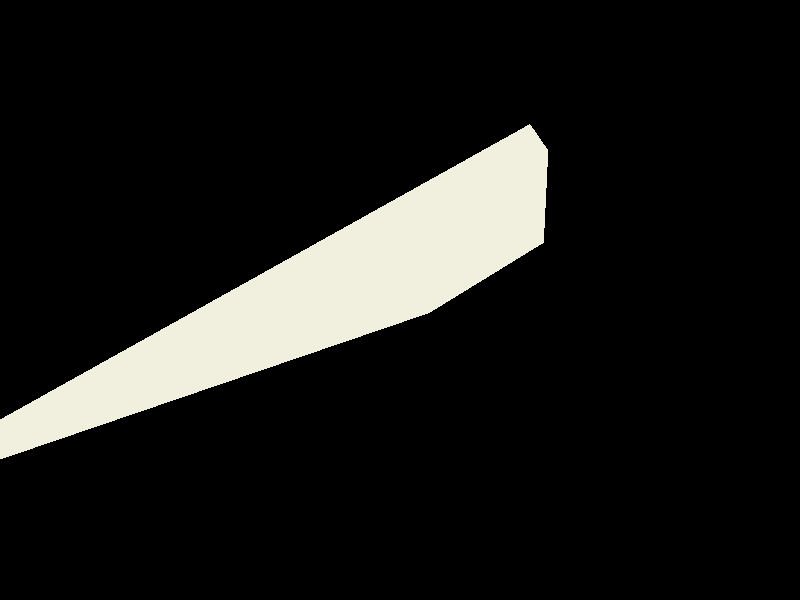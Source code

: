 
#version 3.0
global_settings { assumed_gamma 2.0 }

#include "colors.inc"
#include "textures.inc"
#include "metals.inc"

camera {
  location <15, -15, -100>
  look_at <0, 0, 0>
}

light_source { <50, 50, -50> colour White }
light_source { <0, 0, -50> colour White }

prism {
    linear_sweep
    linear_spline
    0,
    0.2,
    5,
    <2, 0>, <0, 2>, <-1, 1>, <0, -3>, <2, 0>
    texture { T_Silver_2A }

    rotate <360*clock, 50, 30>
    scale <20, 20, 20>
}



